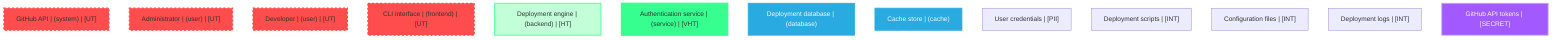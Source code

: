graph TB
  node_000000000000000000000011["GitHub API | (system) | [UT]"]:::untrusted
  node_000000000000000000000012["Administrator | (user) | [UT]"]:::untrusted
  node_000000000000000000000013["Developer | (user) | [UT]"]:::untrusted
  node_000000000000000000000006["CLI interface | (frontend) | [UT]"]:::untrusted
  node_000000000000000000000007["Deployment engine | (backend) | [HT]"]:::highTrust
  node_000000000000000000000008["Authentication service | (service) | [VHT]"]:::veryHighTrust
  node_000000000000000000000009["Deployment database | (database)"]:::dataStore
  node_000000000000000000000010["Cache store | (cache)"]:::dataStore
  node_000000000000000000000001["User credentials | [PII]"]:::dataAsset,pii
  node_000000000000000000000002["Deployment scripts | [INT]"]:::dataAsset,internal
  node_000000000000000000000003["Configuration files | [INT]"]:::dataAsset,internal
  node_000000000000000000000004["Deployment logs | [INT]"]:::dataAsset,internal
  node_000000000000000000000005["GitHub API tokens | [SECRET]"]:::dataAsset


  classDef externalEntity fill:#FF4C4C,stroke:#FF4C4C,stroke-width:2px,color:#F5F7FA
  classDef process fill:#36FF8F,stroke:#36FF8F,stroke-width:2px,color:#0B0D17
  classDef dataStore fill:#29ABE2,stroke:#29ABE2,stroke-width:2px,color:#F5F7FA
  classDef dataAsset fill:#A259FF,stroke:#c3a4ff,stroke-width:2px,color:#F5F7FA
  classDef untrusted fill:#FF4C4C,stroke:#FF4C4C,stroke-width:3px,stroke-dasharray:5 5
  classDef lowTrust fill:#f77c63,stroke:#f77c63,stroke-width:2px,stroke-dasharray:3 3
  classDef mediumTrust fill:#FFD300,stroke:#FFD300,stroke-width:2px
  classDef highTrust fill:#C2FFD8,stroke:#36FF8F,stroke-width:2px
  classDef veryHighTrust fill:#36FF8F,stroke:#36FF8F,stroke-width:3px
  classDef public fill:#C2FFD8,stroke:#36FF8F,stroke-width:1px
  classDef internal fill:#FFF2B3,stroke:#FFD300,stroke-width:1px
  classDef confidential fill:#FFB3B3,stroke:#FF4C4C,stroke-width:2px
  classDef restricted fill:#FF4C4C,stroke:#FF4C4C,stroke-width:3px
  classDef pii fill:#ffa1ad,stroke:#A259FF,stroke-width:2px
  classDef pci fill:#FF4C4C,stroke:#FF4C4C,stroke-width:3px
  classDef phi fill:#ffa1ad,stroke:#A259FF,stroke-width:3px
  classDef encryptedFlow stroke:#36FF8F,stroke-width:2px
  classDef unencryptedFlow stroke:#FF4C4C,stroke-width:2px,stroke-dasharray:5 5
  classDef authenticatedFlow stroke:#29ABE2,stroke-width:2px
  classDef trustBoundary fill:transparent,stroke:#2E3440,stroke-width:3px,stroke-dasharray:10 5